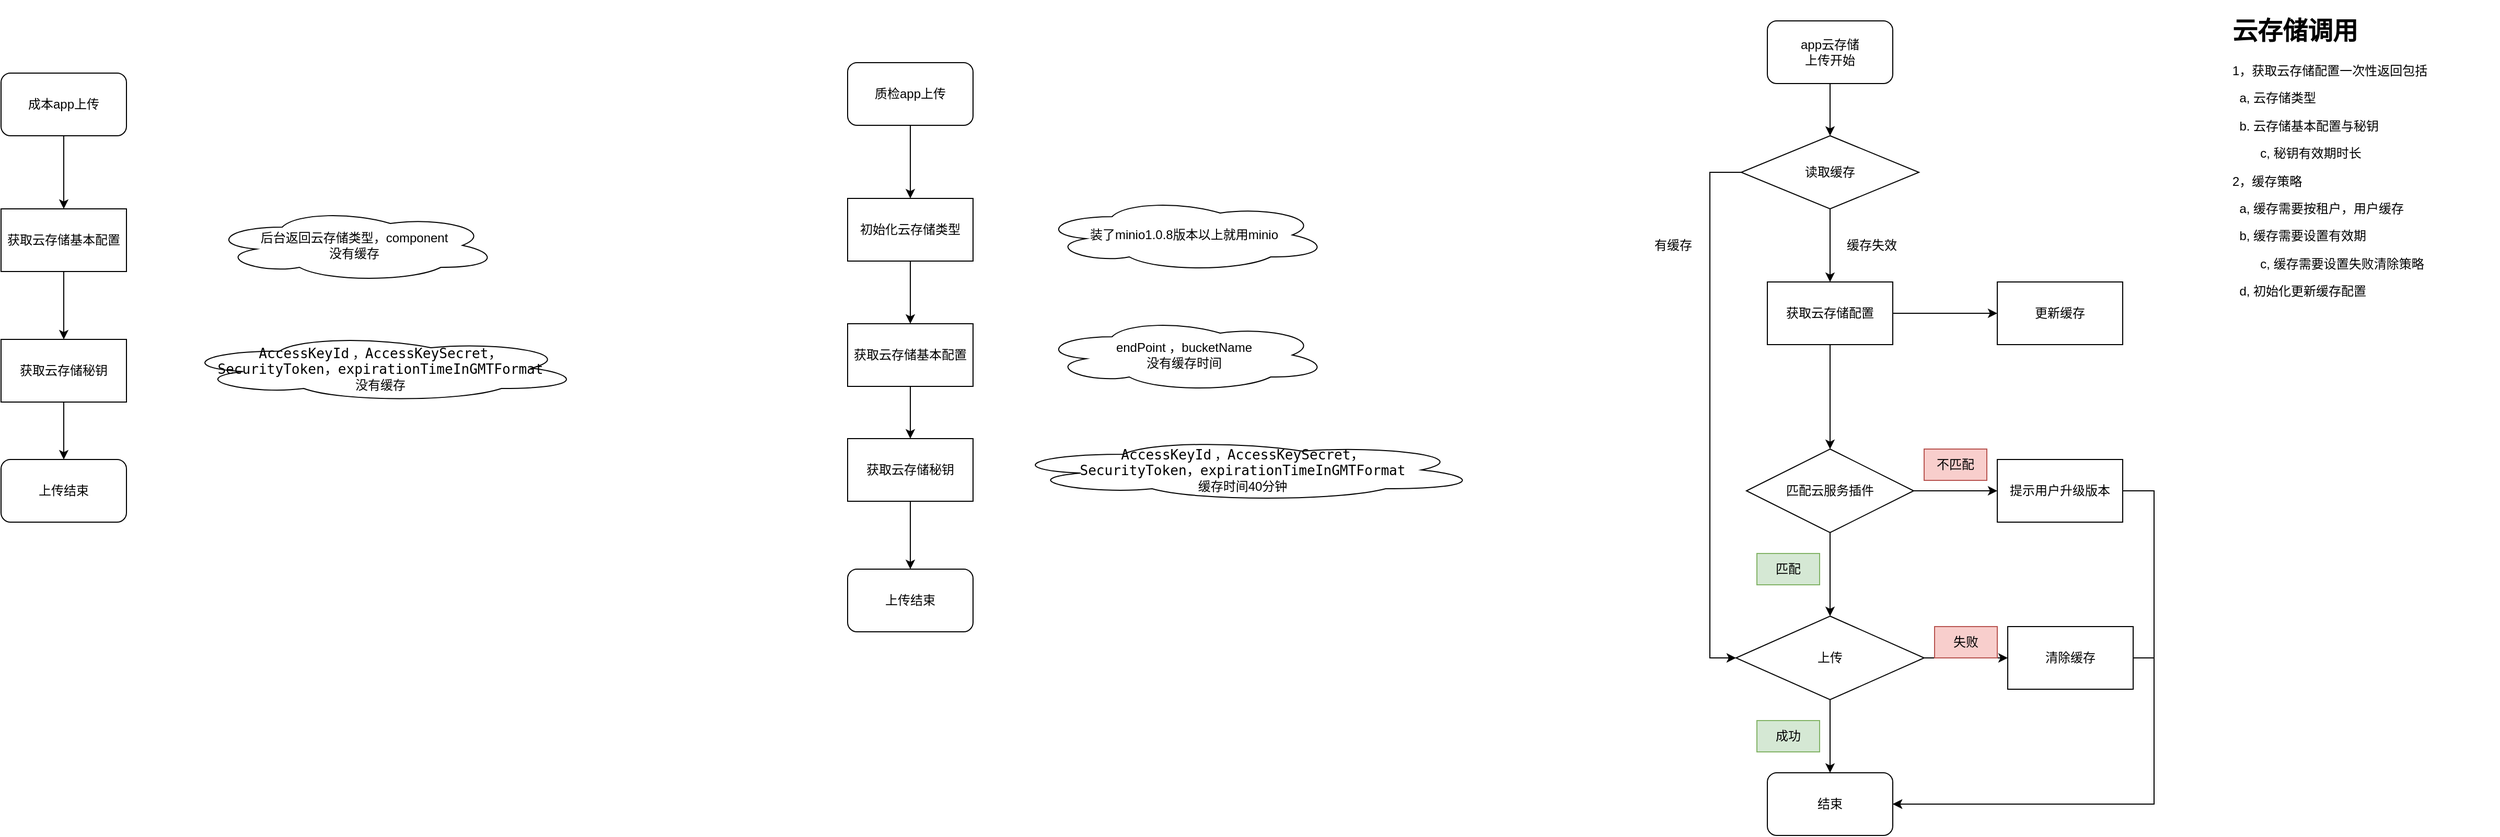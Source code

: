 <mxfile version="19.0.2" type="github">
  <diagram id="0_HV6388cUofbvvUN0Kh" name="Page-1">
    <mxGraphModel dx="1845" dy="579" grid="1" gridSize="10" guides="1" tooltips="1" connect="1" arrows="1" fold="1" page="1" pageScale="1" pageWidth="827" pageHeight="1169" math="0" shadow="0">
      <root>
        <mxCell id="0" />
        <mxCell id="1" parent="0" />
        <mxCell id="XjUz5qdFZL2m0XnF_fmr-14" value="" style="group" parent="1" vertex="1" connectable="0">
          <mxGeometry x="160" y="60" width="606" height="545" as="geometry" />
        </mxCell>
        <mxCell id="XjUz5qdFZL2m0XnF_fmr-1" value="质检app上传" style="rounded=1;whiteSpace=wrap;html=1;" parent="XjUz5qdFZL2m0XnF_fmr-14" vertex="1">
          <mxGeometry width="120" height="60" as="geometry" />
        </mxCell>
        <mxCell id="XjUz5qdFZL2m0XnF_fmr-2" value="初始化云存储类型" style="rounded=0;whiteSpace=wrap;html=1;" parent="XjUz5qdFZL2m0XnF_fmr-14" vertex="1">
          <mxGeometry y="130" width="120" height="60" as="geometry" />
        </mxCell>
        <mxCell id="XjUz5qdFZL2m0XnF_fmr-9" style="edgeStyle=orthogonalEdgeStyle;rounded=0;orthogonalLoop=1;jettySize=auto;html=1;fontColor=#000000;" parent="XjUz5qdFZL2m0XnF_fmr-14" source="XjUz5qdFZL2m0XnF_fmr-1" target="XjUz5qdFZL2m0XnF_fmr-2" edge="1">
          <mxGeometry relative="1" as="geometry" />
        </mxCell>
        <mxCell id="XjUz5qdFZL2m0XnF_fmr-4" value="装了minio1.0.8版本以上就用minio" style="ellipse;shape=cloud;whiteSpace=wrap;html=1;" parent="XjUz5qdFZL2m0XnF_fmr-14" vertex="1">
          <mxGeometry x="184" y="130" width="276" height="70" as="geometry" />
        </mxCell>
        <mxCell id="XjUz5qdFZL2m0XnF_fmr-5" value="获取云存储基本配置" style="rounded=0;whiteSpace=wrap;html=1;" parent="XjUz5qdFZL2m0XnF_fmr-14" vertex="1">
          <mxGeometry y="250" width="120" height="60" as="geometry" />
        </mxCell>
        <mxCell id="XjUz5qdFZL2m0XnF_fmr-10" style="edgeStyle=orthogonalEdgeStyle;rounded=0;orthogonalLoop=1;jettySize=auto;html=1;entryX=0.5;entryY=0;entryDx=0;entryDy=0;fontColor=#000000;" parent="XjUz5qdFZL2m0XnF_fmr-14" source="XjUz5qdFZL2m0XnF_fmr-2" target="XjUz5qdFZL2m0XnF_fmr-5" edge="1">
          <mxGeometry relative="1" as="geometry" />
        </mxCell>
        <mxCell id="XjUz5qdFZL2m0XnF_fmr-6" value="endPoint ，bucketName&lt;br&gt;没有缓存时间" style="ellipse;shape=cloud;whiteSpace=wrap;html=1;" parent="XjUz5qdFZL2m0XnF_fmr-14" vertex="1">
          <mxGeometry x="184" y="245" width="276" height="70" as="geometry" />
        </mxCell>
        <mxCell id="XjUz5qdFZL2m0XnF_fmr-7" value="获取云存储秘钥" style="rounded=0;whiteSpace=wrap;html=1;" parent="XjUz5qdFZL2m0XnF_fmr-14" vertex="1">
          <mxGeometry y="360" width="120" height="60" as="geometry" />
        </mxCell>
        <mxCell id="XjUz5qdFZL2m0XnF_fmr-11" style="edgeStyle=orthogonalEdgeStyle;rounded=0;orthogonalLoop=1;jettySize=auto;html=1;entryX=0.5;entryY=0;entryDx=0;entryDy=0;fontColor=#000000;" parent="XjUz5qdFZL2m0XnF_fmr-14" source="XjUz5qdFZL2m0XnF_fmr-5" target="XjUz5qdFZL2m0XnF_fmr-7" edge="1">
          <mxGeometry relative="1" as="geometry" />
        </mxCell>
        <mxCell id="XjUz5qdFZL2m0XnF_fmr-8" value="&lt;span style=&quot;font-family: &amp;quot;JetBrains Mono&amp;quot;, monospace; font-size: 9.8pt;&quot;&gt;AccessKeyId&lt;/span&gt;&amp;nbsp;，&lt;span style=&quot;font-family: &amp;quot;JetBrains Mono&amp;quot;, monospace; font-size: 9.8pt;&quot;&gt;AccessKeySecret，&lt;br&gt;&lt;/span&gt;&lt;span style=&quot;font-family: &amp;quot;JetBrains Mono&amp;quot;, monospace; font-size: 9.8pt; background-color: initial;&quot;&gt;SecurityToken，&lt;/span&gt;&lt;span style=&quot;font-family: &amp;quot;JetBrains Mono&amp;quot;, monospace; font-size: 9.8pt; background-color: initial;&quot;&gt;expirationTimeInGMTFormat&lt;/span&gt;&lt;span style=&quot;color: rgb(169, 183, 198); font-family: &amp;quot;JetBrains Mono&amp;quot;, monospace; font-size: 9.8pt;&quot;&gt;&lt;br&gt;&lt;/span&gt;缓存时间40分钟" style="ellipse;shape=cloud;whiteSpace=wrap;html=1;" parent="XjUz5qdFZL2m0XnF_fmr-14" vertex="1">
          <mxGeometry x="150" y="360" width="456" height="60" as="geometry" />
        </mxCell>
        <mxCell id="XjUz5qdFZL2m0XnF_fmr-12" value="上传结束" style="rounded=1;whiteSpace=wrap;html=1;labelBackgroundColor=none;fontColor=#000000;" parent="XjUz5qdFZL2m0XnF_fmr-14" vertex="1">
          <mxGeometry y="485" width="120" height="60" as="geometry" />
        </mxCell>
        <mxCell id="XjUz5qdFZL2m0XnF_fmr-13" style="edgeStyle=orthogonalEdgeStyle;rounded=0;orthogonalLoop=1;jettySize=auto;html=1;fontColor=#000000;" parent="XjUz5qdFZL2m0XnF_fmr-14" source="XjUz5qdFZL2m0XnF_fmr-7" target="XjUz5qdFZL2m0XnF_fmr-12" edge="1">
          <mxGeometry relative="1" as="geometry" />
        </mxCell>
        <mxCell id="XjUz5qdFZL2m0XnF_fmr-16" value="成本app上传" style="rounded=1;whiteSpace=wrap;html=1;" parent="1" vertex="1">
          <mxGeometry x="-650" y="70" width="120" height="60" as="geometry" />
        </mxCell>
        <mxCell id="XjUz5qdFZL2m0XnF_fmr-18" style="edgeStyle=orthogonalEdgeStyle;rounded=0;orthogonalLoop=1;jettySize=auto;html=1;fontColor=#000000;" parent="1" source="XjUz5qdFZL2m0XnF_fmr-16" edge="1">
          <mxGeometry relative="1" as="geometry">
            <mxPoint x="-590" y="200" as="targetPoint" />
          </mxGeometry>
        </mxCell>
        <mxCell id="XjUz5qdFZL2m0XnF_fmr-19" value="后台返回云存储类型，component&lt;br&gt;没有缓存" style="ellipse;shape=cloud;whiteSpace=wrap;html=1;" parent="1" vertex="1">
          <mxGeometry x="-450" y="200" width="276" height="70" as="geometry" />
        </mxCell>
        <mxCell id="XjUz5qdFZL2m0XnF_fmr-20" value="获取云存储基本配置" style="rounded=0;whiteSpace=wrap;html=1;" parent="1" vertex="1">
          <mxGeometry x="-650" y="200" width="120" height="60" as="geometry" />
        </mxCell>
        <mxCell id="XjUz5qdFZL2m0XnF_fmr-22" value="&lt;span style=&quot;font-family: &amp;quot;JetBrains Mono&amp;quot;, monospace; font-size: 9.8pt;&quot;&gt;AccessKeyId&lt;/span&gt;&amp;nbsp;，&lt;span style=&quot;font-family: &amp;quot;JetBrains Mono&amp;quot;, monospace; font-size: 9.8pt;&quot;&gt;AccessKeySecret，&lt;br&gt;&lt;/span&gt;&lt;span style=&quot;background-color: initial; font-family: &amp;quot;JetBrains Mono&amp;quot;, monospace; font-size: 9.8pt;&quot;&gt;SecurityToken，&lt;/span&gt;&lt;span style=&quot;background-color: initial; font-family: &amp;quot;JetBrains Mono&amp;quot;, monospace; font-size: 9.8pt;&quot;&gt;expirationTimeInGMTFormat&lt;/span&gt;&lt;span style=&quot;color: rgb(169, 183, 198); font-family: &amp;quot;JetBrains Mono&amp;quot;, monospace; font-size: 9.8pt;&quot;&gt;&lt;br&gt;&lt;/span&gt;没有缓存" style="ellipse;shape=cloud;whiteSpace=wrap;html=1;" parent="1" vertex="1">
          <mxGeometry x="-480" y="320" width="386" height="65" as="geometry" />
        </mxCell>
        <mxCell id="XjUz5qdFZL2m0XnF_fmr-23" value="获取云存储秘钥" style="rounded=0;whiteSpace=wrap;html=1;" parent="1" vertex="1">
          <mxGeometry x="-650" y="325" width="120" height="60" as="geometry" />
        </mxCell>
        <mxCell id="XjUz5qdFZL2m0XnF_fmr-24" style="edgeStyle=orthogonalEdgeStyle;rounded=0;orthogonalLoop=1;jettySize=auto;html=1;entryX=0.5;entryY=0;entryDx=0;entryDy=0;fontColor=#000000;" parent="1" source="XjUz5qdFZL2m0XnF_fmr-20" target="XjUz5qdFZL2m0XnF_fmr-23" edge="1">
          <mxGeometry relative="1" as="geometry" />
        </mxCell>
        <mxCell id="XjUz5qdFZL2m0XnF_fmr-26" value="上传结束" style="rounded=1;whiteSpace=wrap;html=1;labelBackgroundColor=none;fontColor=#000000;" parent="1" vertex="1">
          <mxGeometry x="-650" y="440" width="120" height="60" as="geometry" />
        </mxCell>
        <mxCell id="XjUz5qdFZL2m0XnF_fmr-27" style="edgeStyle=orthogonalEdgeStyle;rounded=0;orthogonalLoop=1;jettySize=auto;html=1;fontColor=#000000;" parent="1" source="XjUz5qdFZL2m0XnF_fmr-23" target="XjUz5qdFZL2m0XnF_fmr-26" edge="1">
          <mxGeometry relative="1" as="geometry" />
        </mxCell>
        <mxCell id="XjUz5qdFZL2m0XnF_fmr-29" value="app云存储&lt;br&gt;上传开始" style="rounded=1;whiteSpace=wrap;html=1;" parent="1" vertex="1">
          <mxGeometry x="1040" y="20" width="120" height="60" as="geometry" />
        </mxCell>
        <mxCell id="XjUz5qdFZL2m0XnF_fmr-53" style="edgeStyle=orthogonalEdgeStyle;rounded=0;orthogonalLoop=1;jettySize=auto;html=1;entryX=0;entryY=0.5;entryDx=0;entryDy=0;fontColor=#000000;" parent="1" source="XjUz5qdFZL2m0XnF_fmr-30" target="XjUz5qdFZL2m0XnF_fmr-52" edge="1">
          <mxGeometry relative="1" as="geometry" />
        </mxCell>
        <mxCell id="XjUz5qdFZL2m0XnF_fmr-62" style="edgeStyle=orthogonalEdgeStyle;rounded=0;orthogonalLoop=1;jettySize=auto;html=1;entryX=0.5;entryY=0;entryDx=0;entryDy=0;fontColor=#000000;" parent="1" source="XjUz5qdFZL2m0XnF_fmr-30" target="XjUz5qdFZL2m0XnF_fmr-61" edge="1">
          <mxGeometry relative="1" as="geometry" />
        </mxCell>
        <mxCell id="XjUz5qdFZL2m0XnF_fmr-30" value="获取云存储配置" style="rounded=0;whiteSpace=wrap;html=1;" parent="1" vertex="1">
          <mxGeometry x="1040" y="270" width="120" height="60" as="geometry" />
        </mxCell>
        <mxCell id="XjUz5qdFZL2m0XnF_fmr-31" style="edgeStyle=orthogonalEdgeStyle;rounded=0;orthogonalLoop=1;jettySize=auto;html=1;fontColor=#000000;entryX=0.5;entryY=0;entryDx=0;entryDy=0;" parent="1" source="XjUz5qdFZL2m0XnF_fmr-29" target="XjUz5qdFZL2m0XnF_fmr-43" edge="1">
          <mxGeometry relative="1" as="geometry">
            <mxPoint x="1090" y="130" as="targetPoint" />
          </mxGeometry>
        </mxCell>
        <mxCell id="XjUz5qdFZL2m0XnF_fmr-42" style="edgeStyle=orthogonalEdgeStyle;rounded=0;orthogonalLoop=1;jettySize=auto;html=1;fontColor=#000000;exitX=0.5;exitY=1;exitDx=0;exitDy=0;" parent="1" source="XjUz5qdFZL2m0XnF_fmr-43" target="XjUz5qdFZL2m0XnF_fmr-30" edge="1">
          <mxGeometry relative="1" as="geometry">
            <mxPoint x="1090" y="190" as="sourcePoint" />
          </mxGeometry>
        </mxCell>
        <mxCell id="XjUz5qdFZL2m0XnF_fmr-44" style="edgeStyle=orthogonalEdgeStyle;rounded=0;orthogonalLoop=1;jettySize=auto;html=1;exitX=0;exitY=0.5;exitDx=0;exitDy=0;fontColor=#000000;entryX=0;entryY=0.5;entryDx=0;entryDy=0;" parent="1" source="XjUz5qdFZL2m0XnF_fmr-43" target="XjUz5qdFZL2m0XnF_fmr-46" edge="1">
          <mxGeometry relative="1" as="geometry">
            <mxPoint x="1000" y="450" as="targetPoint" />
            <Array as="points">
              <mxPoint x="985" y="165" />
              <mxPoint x="985" y="630" />
            </Array>
          </mxGeometry>
        </mxCell>
        <mxCell id="XjUz5qdFZL2m0XnF_fmr-43" value="读取缓存" style="rhombus;whiteSpace=wrap;html=1;labelBackgroundColor=none;fontColor=#000000;" parent="1" vertex="1">
          <mxGeometry x="1015" y="130" width="170" height="70" as="geometry" />
        </mxCell>
        <mxCell id="XjUz5qdFZL2m0XnF_fmr-50" style="edgeStyle=orthogonalEdgeStyle;rounded=0;orthogonalLoop=1;jettySize=auto;html=1;entryX=0.5;entryY=0;entryDx=0;entryDy=0;fontColor=#000000;" parent="1" source="XjUz5qdFZL2m0XnF_fmr-46" target="XjUz5qdFZL2m0XnF_fmr-49" edge="1">
          <mxGeometry relative="1" as="geometry" />
        </mxCell>
        <mxCell id="XjUz5qdFZL2m0XnF_fmr-56" style="edgeStyle=orthogonalEdgeStyle;rounded=0;orthogonalLoop=1;jettySize=auto;html=1;entryX=0;entryY=0.5;entryDx=0;entryDy=0;fontColor=#000000;" parent="1" source="XjUz5qdFZL2m0XnF_fmr-46" target="XjUz5qdFZL2m0XnF_fmr-55" edge="1">
          <mxGeometry relative="1" as="geometry" />
        </mxCell>
        <mxCell id="XjUz5qdFZL2m0XnF_fmr-46" value="上传" style="rhombus;whiteSpace=wrap;html=1;labelBackgroundColor=none;fontColor=#000000;" parent="1" vertex="1">
          <mxGeometry x="1010" y="590" width="180" height="80" as="geometry" />
        </mxCell>
        <mxCell id="XjUz5qdFZL2m0XnF_fmr-47" value="有缓存" style="text;html=1;strokeColor=none;fillColor=none;align=center;verticalAlign=middle;whiteSpace=wrap;rounded=0;labelBackgroundColor=none;fontColor=#000000;" parent="1" vertex="1">
          <mxGeometry x="920" y="220" width="60" height="30" as="geometry" />
        </mxCell>
        <mxCell id="XjUz5qdFZL2m0XnF_fmr-48" value="缓存失效" style="text;html=1;strokeColor=none;fillColor=none;align=center;verticalAlign=middle;whiteSpace=wrap;rounded=0;labelBackgroundColor=none;fontColor=#000000;" parent="1" vertex="1">
          <mxGeometry x="1110" y="220" width="60" height="30" as="geometry" />
        </mxCell>
        <mxCell id="XjUz5qdFZL2m0XnF_fmr-49" value="结束" style="rounded=1;whiteSpace=wrap;html=1;labelBackgroundColor=none;fontColor=#000000;" parent="1" vertex="1">
          <mxGeometry x="1040" y="740" width="120" height="60" as="geometry" />
        </mxCell>
        <mxCell id="XjUz5qdFZL2m0XnF_fmr-52" value="更新缓存" style="rounded=0;whiteSpace=wrap;html=1;labelBackgroundColor=none;fontColor=#000000;" parent="1" vertex="1">
          <mxGeometry x="1260" y="270" width="120" height="60" as="geometry" />
        </mxCell>
        <mxCell id="XjUz5qdFZL2m0XnF_fmr-54" value="&lt;h1&gt;云存储调用&lt;/h1&gt;&lt;p&gt;1，获取云存储配置一次性返回包括&lt;/p&gt;&lt;p&gt;&lt;span style=&quot;white-space: pre;&quot;&gt;&lt;span style=&quot;white-space: pre;&quot;&gt; &lt;span style=&quot;white-space: pre;&quot;&gt;	&lt;/span&gt;&lt;/span&gt;a, 云存储类型&lt;/span&gt;&lt;/p&gt;&lt;p&gt;&lt;span style=&quot;white-space: pre;&quot;&gt;&lt;span style=&quot;white-space: pre;&quot;&gt; &lt;span style=&quot;white-space: pre;&quot;&gt;	&lt;/span&gt;&lt;/span&gt;b. 云存储基本配置与秘钥&lt;/span&gt;&lt;/p&gt;&lt;p&gt;&lt;span style=&quot;white-space: pre;&quot;&gt;        c, 秘钥有效期时长&lt;/span&gt;&lt;/p&gt;&lt;p&gt;2，缓存策略&lt;/p&gt;&lt;p&gt;&lt;span style=&quot;white-space: pre;&quot;&gt;&lt;span style=&quot;white-space: pre;&quot;&gt; &lt;span style=&quot;white-space: pre;&quot;&gt;	&lt;/span&gt;&lt;/span&gt;a, 缓存需要按租户，用户缓存&lt;/span&gt;&lt;/p&gt;&lt;p&gt;&lt;span style=&quot;white-space: pre;&quot;&gt;&lt;span style=&quot;white-space: pre;&quot;&gt; &lt;span style=&quot;white-space: pre;&quot;&gt;	&lt;/span&gt;&lt;/span&gt;b, 缓存需要设置有效期&lt;/span&gt;&lt;/p&gt;&lt;p&gt;&amp;nbsp; &amp;nbsp; &amp;nbsp; &amp;nbsp; c, 缓存需要设置失败清除策略&lt;span style=&quot;white-space: pre;&quot;&gt; &lt;/span&gt;&lt;br&gt;&lt;/p&gt;&lt;p&gt;&lt;span style=&quot;white-space: pre;&quot;&gt; &lt;span style=&quot;white-space: pre;&quot;&gt;	&lt;/span&gt;&lt;/span&gt;d, 初始化更新缓存配置&lt;br&gt;&lt;/p&gt;&lt;p&gt;&amp;nbsp; &amp;nbsp;&amp;nbsp;&lt;/p&gt;" style="text;html=1;strokeColor=none;fillColor=none;spacing=5;spacingTop=-20;whiteSpace=wrap;overflow=hidden;rounded=0;labelBackgroundColor=none;fontColor=#000000;" parent="1" vertex="1">
          <mxGeometry x="1480" y="10" width="260" height="290" as="geometry" />
        </mxCell>
        <mxCell id="XjUz5qdFZL2m0XnF_fmr-59" style="edgeStyle=orthogonalEdgeStyle;rounded=0;orthogonalLoop=1;jettySize=auto;html=1;entryX=1;entryY=0.5;entryDx=0;entryDy=0;fontColor=#000000;" parent="1" source="XjUz5qdFZL2m0XnF_fmr-55" target="XjUz5qdFZL2m0XnF_fmr-49" edge="1">
          <mxGeometry relative="1" as="geometry">
            <Array as="points">
              <mxPoint x="1410" y="630" />
              <mxPoint x="1410" y="770" />
            </Array>
          </mxGeometry>
        </mxCell>
        <mxCell id="XjUz5qdFZL2m0XnF_fmr-55" value="清除缓存" style="rounded=0;whiteSpace=wrap;html=1;labelBackgroundColor=none;fontColor=#000000;" parent="1" vertex="1">
          <mxGeometry x="1270" y="600" width="120" height="60" as="geometry" />
        </mxCell>
        <mxCell id="XjUz5qdFZL2m0XnF_fmr-57" value="成功" style="text;html=1;strokeColor=#82b366;fillColor=#d5e8d4;align=center;verticalAlign=middle;whiteSpace=wrap;rounded=0;labelBackgroundColor=none;" parent="1" vertex="1">
          <mxGeometry x="1030" y="690" width="60" height="30" as="geometry" />
        </mxCell>
        <mxCell id="XjUz5qdFZL2m0XnF_fmr-58" value="失败" style="text;html=1;strokeColor=#b85450;fillColor=#f8cecc;align=center;verticalAlign=middle;whiteSpace=wrap;rounded=0;labelBackgroundColor=none;" parent="1" vertex="1">
          <mxGeometry x="1200" y="600" width="60" height="30" as="geometry" />
        </mxCell>
        <mxCell id="XjUz5qdFZL2m0XnF_fmr-63" style="edgeStyle=orthogonalEdgeStyle;rounded=0;orthogonalLoop=1;jettySize=auto;html=1;fontColor=#000000;" parent="1" source="XjUz5qdFZL2m0XnF_fmr-61" target="XjUz5qdFZL2m0XnF_fmr-46" edge="1">
          <mxGeometry relative="1" as="geometry" />
        </mxCell>
        <mxCell id="XjUz5qdFZL2m0XnF_fmr-66" style="edgeStyle=orthogonalEdgeStyle;rounded=0;orthogonalLoop=1;jettySize=auto;html=1;entryX=0;entryY=0.5;entryDx=0;entryDy=0;fontColor=#000000;" parent="1" source="XjUz5qdFZL2m0XnF_fmr-61" target="XjUz5qdFZL2m0XnF_fmr-64" edge="1">
          <mxGeometry relative="1" as="geometry" />
        </mxCell>
        <mxCell id="XjUz5qdFZL2m0XnF_fmr-61" value="匹配云服务插件" style="rhombus;whiteSpace=wrap;html=1;labelBackgroundColor=none;fontColor=#000000;" parent="1" vertex="1">
          <mxGeometry x="1020" y="430" width="160" height="80" as="geometry" />
        </mxCell>
        <mxCell id="XjUz5qdFZL2m0XnF_fmr-67" style="edgeStyle=orthogonalEdgeStyle;rounded=0;orthogonalLoop=1;jettySize=auto;html=1;fontColor=#000000;" parent="1" source="XjUz5qdFZL2m0XnF_fmr-64" edge="1">
          <mxGeometry relative="1" as="geometry">
            <mxPoint x="1160" y="770" as="targetPoint" />
            <Array as="points">
              <mxPoint x="1410" y="470" />
              <mxPoint x="1410" y="770" />
            </Array>
          </mxGeometry>
        </mxCell>
        <mxCell id="XjUz5qdFZL2m0XnF_fmr-64" value="提示用户升级版本" style="rounded=0;whiteSpace=wrap;html=1;labelBackgroundColor=none;fontColor=#000000;" parent="1" vertex="1">
          <mxGeometry x="1260" y="440" width="120" height="60" as="geometry" />
        </mxCell>
        <mxCell id="XjUz5qdFZL2m0XnF_fmr-68" value="不匹配" style="text;html=1;strokeColor=#b85450;fillColor=#f8cecc;align=center;verticalAlign=middle;whiteSpace=wrap;rounded=0;labelBackgroundColor=none;" parent="1" vertex="1">
          <mxGeometry x="1190" y="430" width="60" height="30" as="geometry" />
        </mxCell>
        <mxCell id="XjUz5qdFZL2m0XnF_fmr-69" value="匹配" style="text;html=1;strokeColor=#82b366;fillColor=#d5e8d4;align=center;verticalAlign=middle;whiteSpace=wrap;rounded=0;labelBackgroundColor=none;" parent="1" vertex="1">
          <mxGeometry x="1030" y="530" width="60" height="30" as="geometry" />
        </mxCell>
      </root>
    </mxGraphModel>
  </diagram>
</mxfile>
